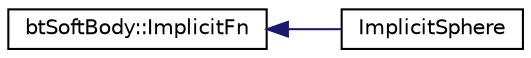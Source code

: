 digraph "Graphical Class Hierarchy"
{
  edge [fontname="Helvetica",fontsize="10",labelfontname="Helvetica",labelfontsize="10"];
  node [fontname="Helvetica",fontsize="10",shape=record];
  rankdir="LR";
  Node1 [label="btSoftBody::ImplicitFn",height=0.2,width=0.4,color="black", fillcolor="white", style="filled",URL="$structbt_soft_body_1_1_implicit_fn.html"];
  Node1 -> Node2 [dir="back",color="midnightblue",fontsize="10",style="solid",fontname="Helvetica"];
  Node2 [label="ImplicitSphere",height=0.2,width=0.4,color="black", fillcolor="white", style="filled",URL="$struct_implicit_sphere.html"];
}
